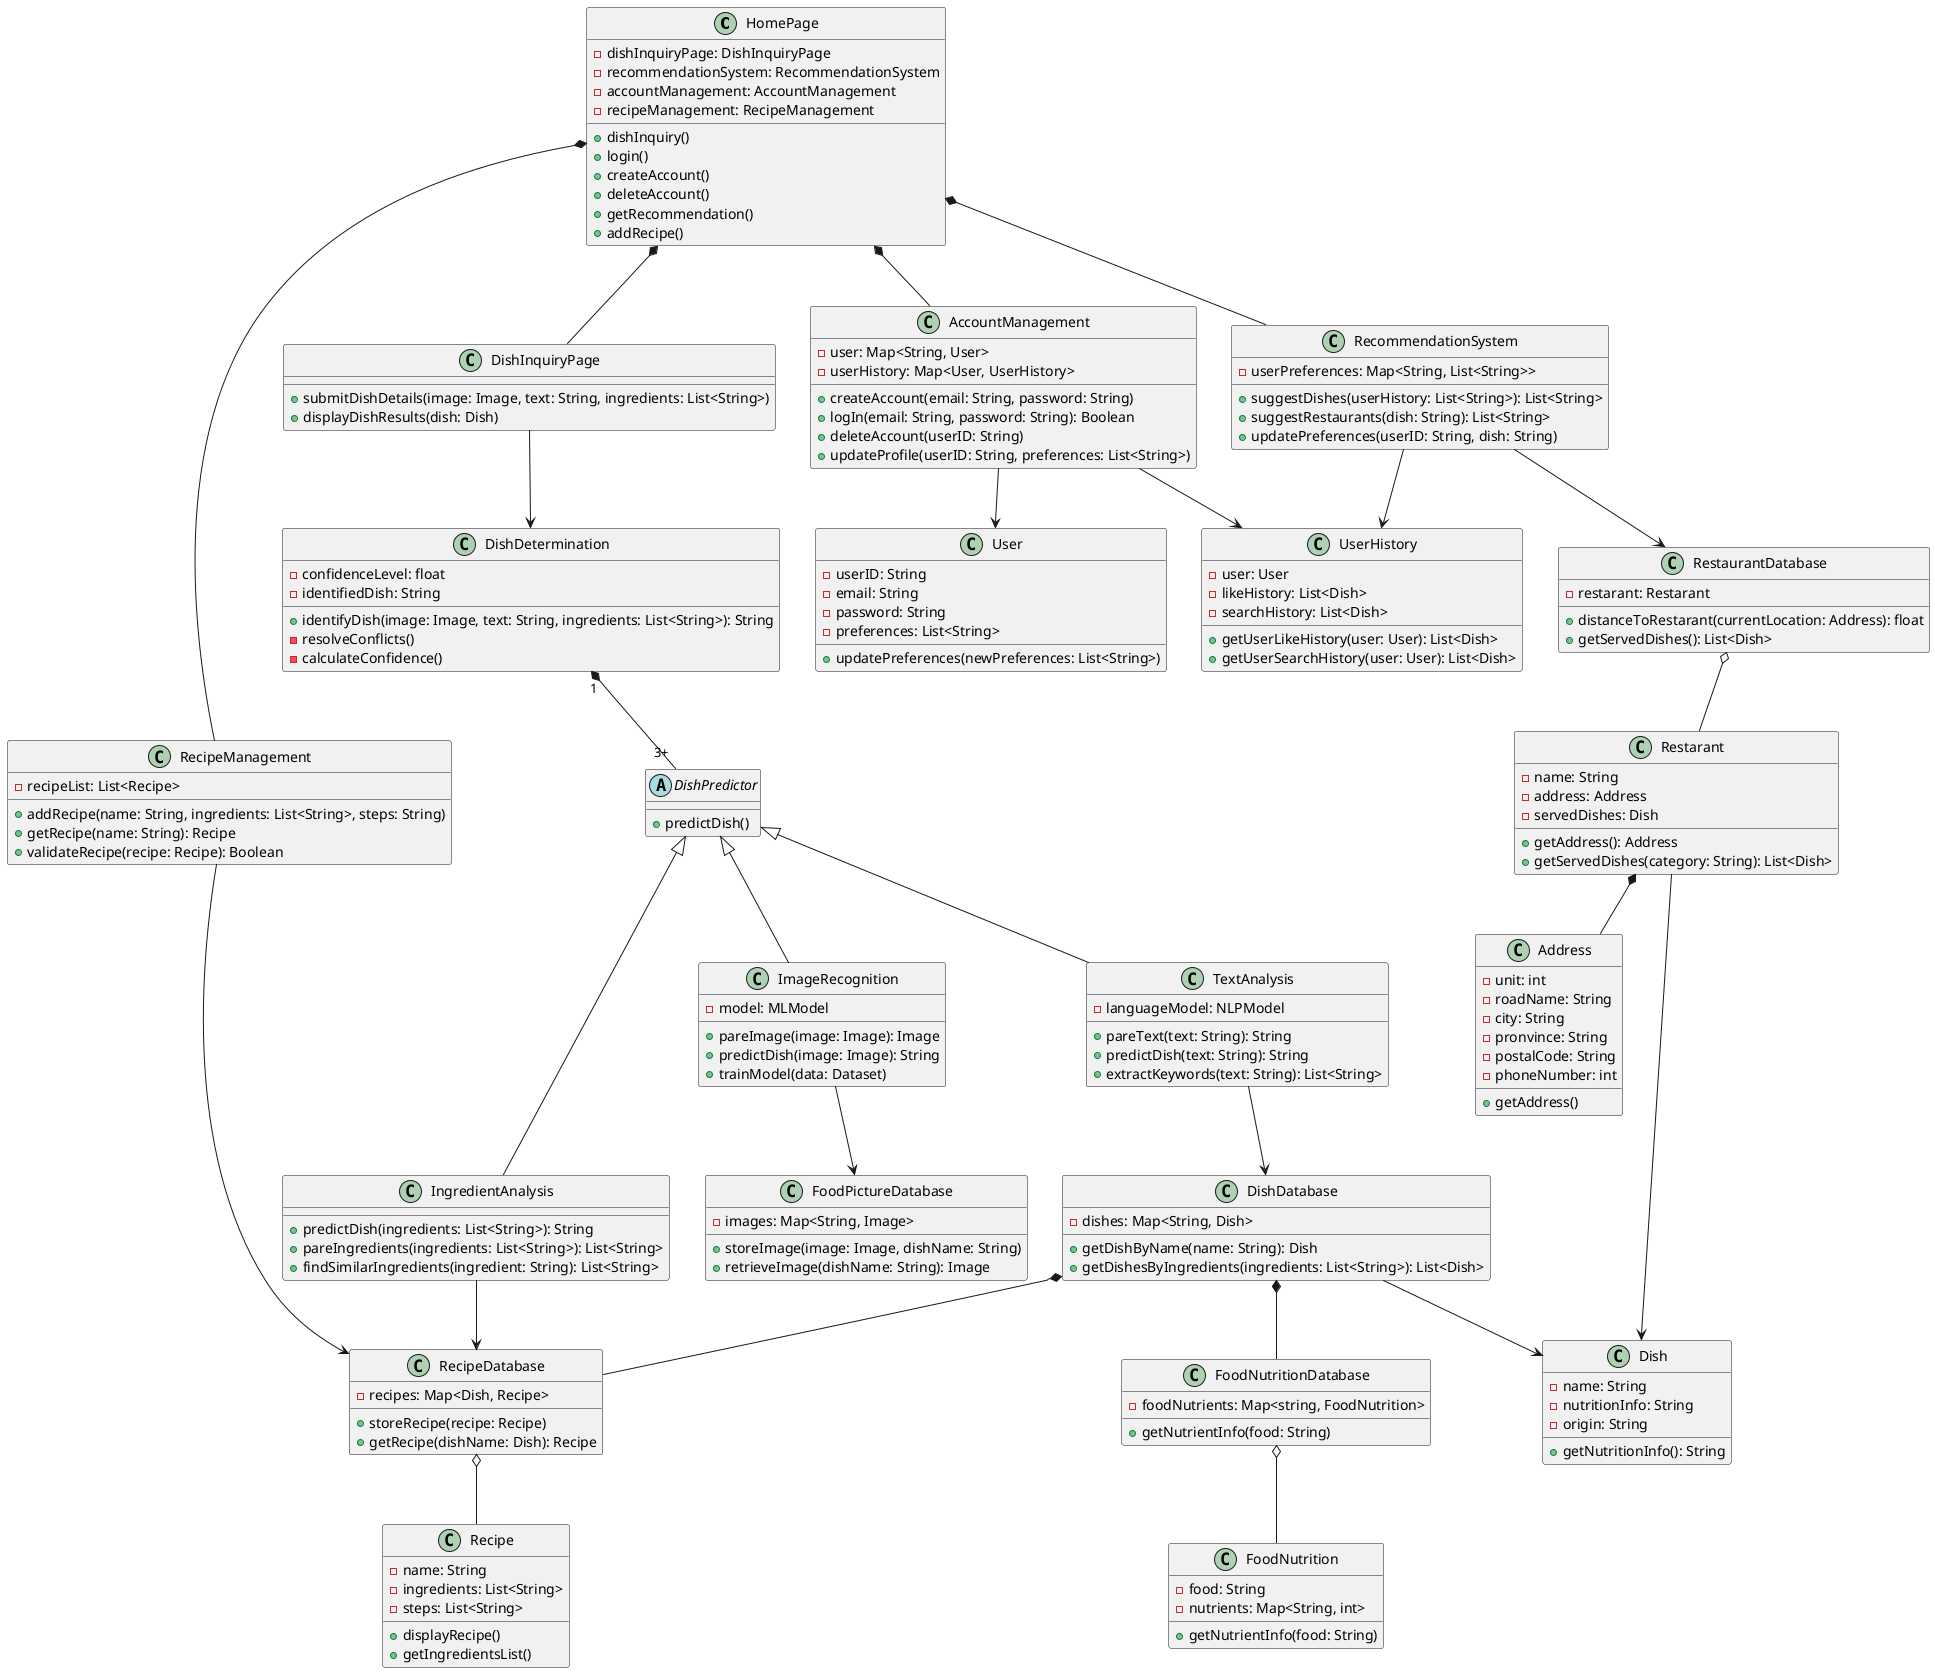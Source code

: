 @startuml detailedClassDiagram

' Define classes for system architecture with attributes and methods

class "HomePage"{
    - dishInquiryPage: DishInquiryPage
    - recommendationSystem: RecommendationSystem
    - accountManagement: AccountManagement
    - recipeManagement: RecipeManagement
    + dishInquiry()
    + login()
    + createAccount()
    + deleteAccount()
    + getRecommendation()
    + addRecipe()
}

class "DishDetermination" {
    -confidenceLevel: float
    -identifiedDish: String
    +identifyDish(image: Image, text: String, ingredients: List<String>): String
    -resolveConflicts()
    -calculateConfidence()
}

abstract "DishPredictor"{
    + predictDish()
}

class "ImageRecognition" {
    -model: MLModel
    +pareImage(image: Image): Image
    +predictDish(image: Image): String
    +trainModel(data: Dataset)
}

class "TextAnalysis" {
    -languageModel: NLPModel
    +pareText(text: String): String
    +predictDish(text: String): String
    +extractKeywords(text: String): List<String>
}

class "IngredientAnalysis" {
    +predictDish(ingredients: List<String>): String
    +pareIngredients(ingredients: List<String>): List<String>
    +findSimilarIngredients(ingredient: String): List<String>
}

class "RecipeManagement" {
    -recipeList: List<Recipe>
    +addRecipe(name: String, ingredients: List<String>, steps: String)
    +getRecipe(name: String): Recipe
    +validateRecipe(recipe: Recipe): Boolean
}

class "RecommendationSystem" {
    -userPreferences: Map<String, List<String>>
    +suggestDishes(userHistory: List<String>): List<String>
    +suggestRestaurants(dish: String): List<String>
    +updatePreferences(userID: String, dish: String)
}

class "AccountManagement" {
    - user: Map<String, User>
    - userHistory: Map<User, UserHistory>
    +createAccount(email: String, password: String)
    +logIn(email: String, password: String): Boolean
    +deleteAccount(userID: String)
    +updateProfile(userID: String, preferences: List<String>)
}

class "DishInquiryPage" {
    +submitDishDetails(image: Image, text: String, ingredients: List<String>)
    +displayDishResults(dish: Dish)
}

class "User" {
    -userID: String
    -email: String
    -password: String
    -preferences: List<String>
    +updatePreferences(newPreferences: List<String>)
}

class "UserHistory" {
    - user: User
    - likeHistory: List<Dish>
    - searchHistory: List<Dish>
    + getUserLikeHistory(user: User): List<Dish>
    + getUserSearchHistory(user: User): List<Dish>
}

class "Recipe" {
    -name: String
    -ingredients: List<String>
    -steps: List<String>
    +displayRecipe()
    +getIngredientsList()
}

class "Dish" {
    -name: String
    -nutritionInfo: String
    -origin: String
    +getNutritionInfo(): String
}

class "FoodPictureDatabase" {
    -images: Map<String, Image>
    +storeImage(image: Image, dishName: String)
    +retrieveImage(dishName: String): Image
}

class "DishDatabase" {
    -dishes: Map<String, Dish>
    +getDishByName(name: String): Dish
    +getDishesByIngredients(ingredients: List<String>): List<Dish>
}

class Address{
    - unit: int
    - roadName: String
    - city: String
    - pronvince: String
    - postalCode: String
    - phoneNumber: int
    + getAddress()
}

class Restarant {
    - name: String
    - address: Address
    - servedDishes: Dish
    + getAddress(): Address
    + getServedDishes(category: String): List<Dish>
}

class "RestaurantDatabase" {
    -restarant: Restarant
    +distanceToRestarant(currentLocation: Address): float
    +getServedDishes(): List<Dish>
}

class "RecipeDatabase" {
    -recipes: Map<Dish, Recipe>
    +storeRecipe(recipe: Recipe)
    +getRecipe(dishName: Dish): Recipe
}

class "FoodNutrition" {
    - food: String
    - nutrients: Map<String, int>
    + getNutrientInfo(food: String)
}

class "FoodNutritionDatabase" {
    - foodNutrients: Map<string, FoodNutrition>
    + getNutrientInfo(food: String)
}


' Relationships

HomePage *-- DishInquiryPage
HomePage *-- AccountManagement
HomePage *-- RecipeManagement
HomePage *-- RecommendationSystem

DishInquiryPage --> DishDetermination 
DishDetermination "1"*--"3+" DishPredictor
DishPredictor <|-- ImageRecognition
DishPredictor <|-- TextAnalysis
DishPredictor <|-- IngredientAnalysis

ImageRecognition --> FoodPictureDatabase 
TextAnalysis --> DishDatabase 
IngredientAnalysis --> RecipeDatabase

RecommendationSystem --> RestaurantDatabase
RecommendationSystem --> UserHistory 

AccountManagement --> User
AccountManagement --> UserHistory

RecipeManagement --> RecipeDatabase 


' Databases
DishDatabase --> Dish
DishDatabase *-- RecipeDatabase
DishDatabase *-- FoodNutritionDatabase
FoodNutritionDatabase o-- FoodNutrition

RestaurantDatabase o-- Restarant
Restarant *-- Address
Restarant --> Dish

RecipeDatabase o-- Recipe


@enduml